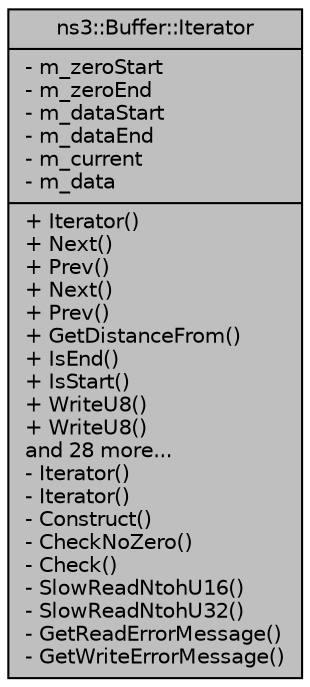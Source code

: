 digraph "ns3::Buffer::Iterator"
{
  edge [fontname="Helvetica",fontsize="10",labelfontname="Helvetica",labelfontsize="10"];
  node [fontname="Helvetica",fontsize="10",shape=record];
  Node1 [label="{ns3::Buffer::Iterator\n|- m_zeroStart\l- m_zeroEnd\l- m_dataStart\l- m_dataEnd\l- m_current\l- m_data\l|+ Iterator()\l+ Next()\l+ Prev()\l+ Next()\l+ Prev()\l+ GetDistanceFrom()\l+ IsEnd()\l+ IsStart()\l+ WriteU8()\l+ WriteU8()\land 28 more...\l- Iterator()\l- Iterator()\l- Construct()\l- CheckNoZero()\l- Check()\l- SlowReadNtohU16()\l- SlowReadNtohU32()\l- GetReadErrorMessage()\l- GetWriteErrorMessage()\l}",height=0.2,width=0.4,color="black", fillcolor="grey75", style="filled", fontcolor="black"];
}
